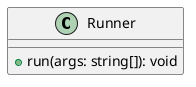 @startuml

class Runner {
    + run(args: string[]): void
}

@enduml

@startuml(id=PARTICIPANT)
participant Runner
@enduml